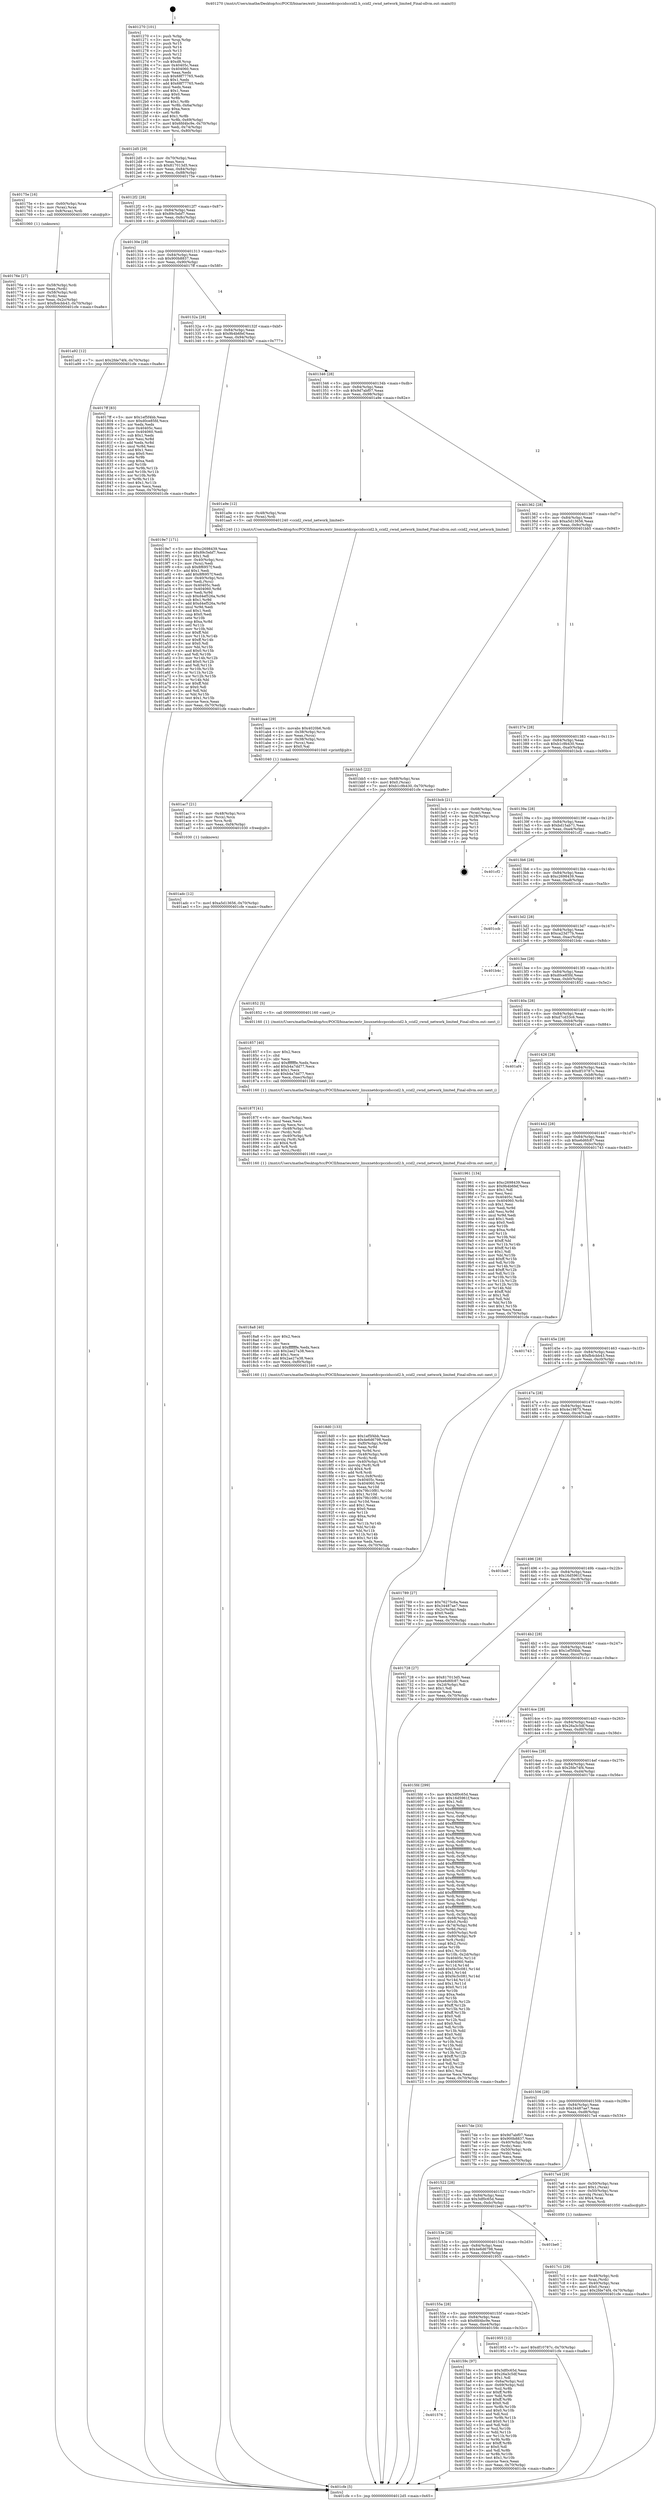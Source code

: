 digraph "0x401270" {
  label = "0x401270 (/mnt/c/Users/mathe/Desktop/tcc/POCII/binaries/extr_linuxnetdccpccidsccid2.h_ccid2_cwnd_network_limited_Final-ollvm.out::main(0))"
  labelloc = "t"
  node[shape=record]

  Entry [label="",width=0.3,height=0.3,shape=circle,fillcolor=black,style=filled]
  "0x4012d5" [label="{
     0x4012d5 [29]\l
     | [instrs]\l
     &nbsp;&nbsp;0x4012d5 \<+3\>: mov -0x70(%rbp),%eax\l
     &nbsp;&nbsp;0x4012d8 \<+2\>: mov %eax,%ecx\l
     &nbsp;&nbsp;0x4012da \<+6\>: sub $0x817013d5,%ecx\l
     &nbsp;&nbsp;0x4012e0 \<+6\>: mov %eax,-0x84(%rbp)\l
     &nbsp;&nbsp;0x4012e6 \<+6\>: mov %ecx,-0x88(%rbp)\l
     &nbsp;&nbsp;0x4012ec \<+6\>: je 000000000040175e \<main+0x4ee\>\l
  }"]
  "0x40175e" [label="{
     0x40175e [16]\l
     | [instrs]\l
     &nbsp;&nbsp;0x40175e \<+4\>: mov -0x60(%rbp),%rax\l
     &nbsp;&nbsp;0x401762 \<+3\>: mov (%rax),%rax\l
     &nbsp;&nbsp;0x401765 \<+4\>: mov 0x8(%rax),%rdi\l
     &nbsp;&nbsp;0x401769 \<+5\>: call 0000000000401060 \<atoi@plt\>\l
     | [calls]\l
     &nbsp;&nbsp;0x401060 \{1\} (unknown)\l
  }"]
  "0x4012f2" [label="{
     0x4012f2 [28]\l
     | [instrs]\l
     &nbsp;&nbsp;0x4012f2 \<+5\>: jmp 00000000004012f7 \<main+0x87\>\l
     &nbsp;&nbsp;0x4012f7 \<+6\>: mov -0x84(%rbp),%eax\l
     &nbsp;&nbsp;0x4012fd \<+5\>: sub $0x89c5ebf7,%eax\l
     &nbsp;&nbsp;0x401302 \<+6\>: mov %eax,-0x8c(%rbp)\l
     &nbsp;&nbsp;0x401308 \<+6\>: je 0000000000401a92 \<main+0x822\>\l
  }"]
  Exit [label="",width=0.3,height=0.3,shape=circle,fillcolor=black,style=filled,peripheries=2]
  "0x401a92" [label="{
     0x401a92 [12]\l
     | [instrs]\l
     &nbsp;&nbsp;0x401a92 \<+7\>: movl $0x2fde74f4,-0x70(%rbp)\l
     &nbsp;&nbsp;0x401a99 \<+5\>: jmp 0000000000401cfe \<main+0xa8e\>\l
  }"]
  "0x40130e" [label="{
     0x40130e [28]\l
     | [instrs]\l
     &nbsp;&nbsp;0x40130e \<+5\>: jmp 0000000000401313 \<main+0xa3\>\l
     &nbsp;&nbsp;0x401313 \<+6\>: mov -0x84(%rbp),%eax\l
     &nbsp;&nbsp;0x401319 \<+5\>: sub $0x900b8837,%eax\l
     &nbsp;&nbsp;0x40131e \<+6\>: mov %eax,-0x90(%rbp)\l
     &nbsp;&nbsp;0x401324 \<+6\>: je 00000000004017ff \<main+0x58f\>\l
  }"]
  "0x401adc" [label="{
     0x401adc [12]\l
     | [instrs]\l
     &nbsp;&nbsp;0x401adc \<+7\>: movl $0xa5d13656,-0x70(%rbp)\l
     &nbsp;&nbsp;0x401ae3 \<+5\>: jmp 0000000000401cfe \<main+0xa8e\>\l
  }"]
  "0x4017ff" [label="{
     0x4017ff [83]\l
     | [instrs]\l
     &nbsp;&nbsp;0x4017ff \<+5\>: mov $0x1ef5f4bb,%eax\l
     &nbsp;&nbsp;0x401804 \<+5\>: mov $0xd0ce85fd,%ecx\l
     &nbsp;&nbsp;0x401809 \<+2\>: xor %edx,%edx\l
     &nbsp;&nbsp;0x40180b \<+7\>: mov 0x40405c,%esi\l
     &nbsp;&nbsp;0x401812 \<+7\>: mov 0x404060,%edi\l
     &nbsp;&nbsp;0x401819 \<+3\>: sub $0x1,%edx\l
     &nbsp;&nbsp;0x40181c \<+3\>: mov %esi,%r8d\l
     &nbsp;&nbsp;0x40181f \<+3\>: add %edx,%r8d\l
     &nbsp;&nbsp;0x401822 \<+4\>: imul %r8d,%esi\l
     &nbsp;&nbsp;0x401826 \<+3\>: and $0x1,%esi\l
     &nbsp;&nbsp;0x401829 \<+3\>: cmp $0x0,%esi\l
     &nbsp;&nbsp;0x40182c \<+4\>: sete %r9b\l
     &nbsp;&nbsp;0x401830 \<+3\>: cmp $0xa,%edi\l
     &nbsp;&nbsp;0x401833 \<+4\>: setl %r10b\l
     &nbsp;&nbsp;0x401837 \<+3\>: mov %r9b,%r11b\l
     &nbsp;&nbsp;0x40183a \<+3\>: and %r10b,%r11b\l
     &nbsp;&nbsp;0x40183d \<+3\>: xor %r10b,%r9b\l
     &nbsp;&nbsp;0x401840 \<+3\>: or %r9b,%r11b\l
     &nbsp;&nbsp;0x401843 \<+4\>: test $0x1,%r11b\l
     &nbsp;&nbsp;0x401847 \<+3\>: cmovne %ecx,%eax\l
     &nbsp;&nbsp;0x40184a \<+3\>: mov %eax,-0x70(%rbp)\l
     &nbsp;&nbsp;0x40184d \<+5\>: jmp 0000000000401cfe \<main+0xa8e\>\l
  }"]
  "0x40132a" [label="{
     0x40132a [28]\l
     | [instrs]\l
     &nbsp;&nbsp;0x40132a \<+5\>: jmp 000000000040132f \<main+0xbf\>\l
     &nbsp;&nbsp;0x40132f \<+6\>: mov -0x84(%rbp),%eax\l
     &nbsp;&nbsp;0x401335 \<+5\>: sub $0x9b4b6fef,%eax\l
     &nbsp;&nbsp;0x40133a \<+6\>: mov %eax,-0x94(%rbp)\l
     &nbsp;&nbsp;0x401340 \<+6\>: je 00000000004019e7 \<main+0x777\>\l
  }"]
  "0x401ac7" [label="{
     0x401ac7 [21]\l
     | [instrs]\l
     &nbsp;&nbsp;0x401ac7 \<+4\>: mov -0x48(%rbp),%rcx\l
     &nbsp;&nbsp;0x401acb \<+3\>: mov (%rcx),%rcx\l
     &nbsp;&nbsp;0x401ace \<+3\>: mov %rcx,%rdi\l
     &nbsp;&nbsp;0x401ad1 \<+6\>: mov %eax,-0xf4(%rbp)\l
     &nbsp;&nbsp;0x401ad7 \<+5\>: call 0000000000401030 \<free@plt\>\l
     | [calls]\l
     &nbsp;&nbsp;0x401030 \{1\} (unknown)\l
  }"]
  "0x4019e7" [label="{
     0x4019e7 [171]\l
     | [instrs]\l
     &nbsp;&nbsp;0x4019e7 \<+5\>: mov $0xc2698439,%eax\l
     &nbsp;&nbsp;0x4019ec \<+5\>: mov $0x89c5ebf7,%ecx\l
     &nbsp;&nbsp;0x4019f1 \<+2\>: mov $0x1,%dl\l
     &nbsp;&nbsp;0x4019f3 \<+4\>: mov -0x40(%rbp),%rsi\l
     &nbsp;&nbsp;0x4019f7 \<+2\>: mov (%rsi),%edi\l
     &nbsp;&nbsp;0x4019f9 \<+6\>: sub $0x8f6957f,%edi\l
     &nbsp;&nbsp;0x4019ff \<+3\>: add $0x1,%edi\l
     &nbsp;&nbsp;0x401a02 \<+6\>: add $0x8f6957f,%edi\l
     &nbsp;&nbsp;0x401a08 \<+4\>: mov -0x40(%rbp),%rsi\l
     &nbsp;&nbsp;0x401a0c \<+2\>: mov %edi,(%rsi)\l
     &nbsp;&nbsp;0x401a0e \<+7\>: mov 0x40405c,%edi\l
     &nbsp;&nbsp;0x401a15 \<+8\>: mov 0x404060,%r8d\l
     &nbsp;&nbsp;0x401a1d \<+3\>: mov %edi,%r9d\l
     &nbsp;&nbsp;0x401a20 \<+7\>: sub $0xd4ef526a,%r9d\l
     &nbsp;&nbsp;0x401a27 \<+4\>: sub $0x1,%r9d\l
     &nbsp;&nbsp;0x401a2b \<+7\>: add $0xd4ef526a,%r9d\l
     &nbsp;&nbsp;0x401a32 \<+4\>: imul %r9d,%edi\l
     &nbsp;&nbsp;0x401a36 \<+3\>: and $0x1,%edi\l
     &nbsp;&nbsp;0x401a39 \<+3\>: cmp $0x0,%edi\l
     &nbsp;&nbsp;0x401a3c \<+4\>: sete %r10b\l
     &nbsp;&nbsp;0x401a40 \<+4\>: cmp $0xa,%r8d\l
     &nbsp;&nbsp;0x401a44 \<+4\>: setl %r11b\l
     &nbsp;&nbsp;0x401a48 \<+3\>: mov %r10b,%bl\l
     &nbsp;&nbsp;0x401a4b \<+3\>: xor $0xff,%bl\l
     &nbsp;&nbsp;0x401a4e \<+3\>: mov %r11b,%r14b\l
     &nbsp;&nbsp;0x401a51 \<+4\>: xor $0xff,%r14b\l
     &nbsp;&nbsp;0x401a55 \<+3\>: xor $0x0,%dl\l
     &nbsp;&nbsp;0x401a58 \<+3\>: mov %bl,%r15b\l
     &nbsp;&nbsp;0x401a5b \<+4\>: and $0x0,%r15b\l
     &nbsp;&nbsp;0x401a5f \<+3\>: and %dl,%r10b\l
     &nbsp;&nbsp;0x401a62 \<+3\>: mov %r14b,%r12b\l
     &nbsp;&nbsp;0x401a65 \<+4\>: and $0x0,%r12b\l
     &nbsp;&nbsp;0x401a69 \<+3\>: and %dl,%r11b\l
     &nbsp;&nbsp;0x401a6c \<+3\>: or %r10b,%r15b\l
     &nbsp;&nbsp;0x401a6f \<+3\>: or %r11b,%r12b\l
     &nbsp;&nbsp;0x401a72 \<+3\>: xor %r12b,%r15b\l
     &nbsp;&nbsp;0x401a75 \<+3\>: or %r14b,%bl\l
     &nbsp;&nbsp;0x401a78 \<+3\>: xor $0xff,%bl\l
     &nbsp;&nbsp;0x401a7b \<+3\>: or $0x0,%dl\l
     &nbsp;&nbsp;0x401a7e \<+2\>: and %dl,%bl\l
     &nbsp;&nbsp;0x401a80 \<+3\>: or %bl,%r15b\l
     &nbsp;&nbsp;0x401a83 \<+4\>: test $0x1,%r15b\l
     &nbsp;&nbsp;0x401a87 \<+3\>: cmovne %ecx,%eax\l
     &nbsp;&nbsp;0x401a8a \<+3\>: mov %eax,-0x70(%rbp)\l
     &nbsp;&nbsp;0x401a8d \<+5\>: jmp 0000000000401cfe \<main+0xa8e\>\l
  }"]
  "0x401346" [label="{
     0x401346 [28]\l
     | [instrs]\l
     &nbsp;&nbsp;0x401346 \<+5\>: jmp 000000000040134b \<main+0xdb\>\l
     &nbsp;&nbsp;0x40134b \<+6\>: mov -0x84(%rbp),%eax\l
     &nbsp;&nbsp;0x401351 \<+5\>: sub $0x9d7abf07,%eax\l
     &nbsp;&nbsp;0x401356 \<+6\>: mov %eax,-0x98(%rbp)\l
     &nbsp;&nbsp;0x40135c \<+6\>: je 0000000000401a9e \<main+0x82e\>\l
  }"]
  "0x401aaa" [label="{
     0x401aaa [29]\l
     | [instrs]\l
     &nbsp;&nbsp;0x401aaa \<+10\>: movabs $0x4020b6,%rdi\l
     &nbsp;&nbsp;0x401ab4 \<+4\>: mov -0x38(%rbp),%rcx\l
     &nbsp;&nbsp;0x401ab8 \<+2\>: mov %eax,(%rcx)\l
     &nbsp;&nbsp;0x401aba \<+4\>: mov -0x38(%rbp),%rcx\l
     &nbsp;&nbsp;0x401abe \<+2\>: mov (%rcx),%esi\l
     &nbsp;&nbsp;0x401ac0 \<+2\>: mov $0x0,%al\l
     &nbsp;&nbsp;0x401ac2 \<+5\>: call 0000000000401040 \<printf@plt\>\l
     | [calls]\l
     &nbsp;&nbsp;0x401040 \{1\} (unknown)\l
  }"]
  "0x401a9e" [label="{
     0x401a9e [12]\l
     | [instrs]\l
     &nbsp;&nbsp;0x401a9e \<+4\>: mov -0x48(%rbp),%rax\l
     &nbsp;&nbsp;0x401aa2 \<+3\>: mov (%rax),%rdi\l
     &nbsp;&nbsp;0x401aa5 \<+5\>: call 0000000000401240 \<ccid2_cwnd_network_limited\>\l
     | [calls]\l
     &nbsp;&nbsp;0x401240 \{1\} (/mnt/c/Users/mathe/Desktop/tcc/POCII/binaries/extr_linuxnetdccpccidsccid2.h_ccid2_cwnd_network_limited_Final-ollvm.out::ccid2_cwnd_network_limited)\l
  }"]
  "0x401362" [label="{
     0x401362 [28]\l
     | [instrs]\l
     &nbsp;&nbsp;0x401362 \<+5\>: jmp 0000000000401367 \<main+0xf7\>\l
     &nbsp;&nbsp;0x401367 \<+6\>: mov -0x84(%rbp),%eax\l
     &nbsp;&nbsp;0x40136d \<+5\>: sub $0xa5d13656,%eax\l
     &nbsp;&nbsp;0x401372 \<+6\>: mov %eax,-0x9c(%rbp)\l
     &nbsp;&nbsp;0x401378 \<+6\>: je 0000000000401bb5 \<main+0x945\>\l
  }"]
  "0x4018d0" [label="{
     0x4018d0 [133]\l
     | [instrs]\l
     &nbsp;&nbsp;0x4018d0 \<+5\>: mov $0x1ef5f4bb,%ecx\l
     &nbsp;&nbsp;0x4018d5 \<+5\>: mov $0x4e6d6798,%edx\l
     &nbsp;&nbsp;0x4018da \<+7\>: mov -0xf0(%rbp),%r9d\l
     &nbsp;&nbsp;0x4018e1 \<+4\>: imul %eax,%r9d\l
     &nbsp;&nbsp;0x4018e5 \<+3\>: movslq %r9d,%rsi\l
     &nbsp;&nbsp;0x4018e8 \<+4\>: mov -0x48(%rbp),%rdi\l
     &nbsp;&nbsp;0x4018ec \<+3\>: mov (%rdi),%rdi\l
     &nbsp;&nbsp;0x4018ef \<+4\>: mov -0x40(%rbp),%r8\l
     &nbsp;&nbsp;0x4018f3 \<+3\>: movslq (%r8),%r8\l
     &nbsp;&nbsp;0x4018f6 \<+4\>: shl $0x4,%r8\l
     &nbsp;&nbsp;0x4018fa \<+3\>: add %r8,%rdi\l
     &nbsp;&nbsp;0x4018fd \<+4\>: mov %rsi,0x8(%rdi)\l
     &nbsp;&nbsp;0x401901 \<+7\>: mov 0x40405c,%eax\l
     &nbsp;&nbsp;0x401908 \<+8\>: mov 0x404060,%r9d\l
     &nbsp;&nbsp;0x401910 \<+3\>: mov %eax,%r10d\l
     &nbsp;&nbsp;0x401913 \<+7\>: sub $0x79b10f81,%r10d\l
     &nbsp;&nbsp;0x40191a \<+4\>: sub $0x1,%r10d\l
     &nbsp;&nbsp;0x40191e \<+7\>: add $0x79b10f81,%r10d\l
     &nbsp;&nbsp;0x401925 \<+4\>: imul %r10d,%eax\l
     &nbsp;&nbsp;0x401929 \<+3\>: and $0x1,%eax\l
     &nbsp;&nbsp;0x40192c \<+3\>: cmp $0x0,%eax\l
     &nbsp;&nbsp;0x40192f \<+4\>: sete %r11b\l
     &nbsp;&nbsp;0x401933 \<+4\>: cmp $0xa,%r9d\l
     &nbsp;&nbsp;0x401937 \<+3\>: setl %bl\l
     &nbsp;&nbsp;0x40193a \<+3\>: mov %r11b,%r14b\l
     &nbsp;&nbsp;0x40193d \<+3\>: and %bl,%r14b\l
     &nbsp;&nbsp;0x401940 \<+3\>: xor %bl,%r11b\l
     &nbsp;&nbsp;0x401943 \<+3\>: or %r11b,%r14b\l
     &nbsp;&nbsp;0x401946 \<+4\>: test $0x1,%r14b\l
     &nbsp;&nbsp;0x40194a \<+3\>: cmovne %edx,%ecx\l
     &nbsp;&nbsp;0x40194d \<+3\>: mov %ecx,-0x70(%rbp)\l
     &nbsp;&nbsp;0x401950 \<+5\>: jmp 0000000000401cfe \<main+0xa8e\>\l
  }"]
  "0x401bb5" [label="{
     0x401bb5 [22]\l
     | [instrs]\l
     &nbsp;&nbsp;0x401bb5 \<+4\>: mov -0x68(%rbp),%rax\l
     &nbsp;&nbsp;0x401bb9 \<+6\>: movl $0x0,(%rax)\l
     &nbsp;&nbsp;0x401bbf \<+7\>: movl $0xb1c9b430,-0x70(%rbp)\l
     &nbsp;&nbsp;0x401bc6 \<+5\>: jmp 0000000000401cfe \<main+0xa8e\>\l
  }"]
  "0x40137e" [label="{
     0x40137e [28]\l
     | [instrs]\l
     &nbsp;&nbsp;0x40137e \<+5\>: jmp 0000000000401383 \<main+0x113\>\l
     &nbsp;&nbsp;0x401383 \<+6\>: mov -0x84(%rbp),%eax\l
     &nbsp;&nbsp;0x401389 \<+5\>: sub $0xb1c9b430,%eax\l
     &nbsp;&nbsp;0x40138e \<+6\>: mov %eax,-0xa0(%rbp)\l
     &nbsp;&nbsp;0x401394 \<+6\>: je 0000000000401bcb \<main+0x95b\>\l
  }"]
  "0x4018a8" [label="{
     0x4018a8 [40]\l
     | [instrs]\l
     &nbsp;&nbsp;0x4018a8 \<+5\>: mov $0x2,%ecx\l
     &nbsp;&nbsp;0x4018ad \<+1\>: cltd\l
     &nbsp;&nbsp;0x4018ae \<+2\>: idiv %ecx\l
     &nbsp;&nbsp;0x4018b0 \<+6\>: imul $0xfffffffe,%edx,%ecx\l
     &nbsp;&nbsp;0x4018b6 \<+6\>: sub $0x2ae27a38,%ecx\l
     &nbsp;&nbsp;0x4018bc \<+3\>: add $0x1,%ecx\l
     &nbsp;&nbsp;0x4018bf \<+6\>: add $0x2ae27a38,%ecx\l
     &nbsp;&nbsp;0x4018c5 \<+6\>: mov %ecx,-0xf0(%rbp)\l
     &nbsp;&nbsp;0x4018cb \<+5\>: call 0000000000401160 \<next_i\>\l
     | [calls]\l
     &nbsp;&nbsp;0x401160 \{1\} (/mnt/c/Users/mathe/Desktop/tcc/POCII/binaries/extr_linuxnetdccpccidsccid2.h_ccid2_cwnd_network_limited_Final-ollvm.out::next_i)\l
  }"]
  "0x401bcb" [label="{
     0x401bcb [21]\l
     | [instrs]\l
     &nbsp;&nbsp;0x401bcb \<+4\>: mov -0x68(%rbp),%rax\l
     &nbsp;&nbsp;0x401bcf \<+2\>: mov (%rax),%eax\l
     &nbsp;&nbsp;0x401bd1 \<+4\>: lea -0x28(%rbp),%rsp\l
     &nbsp;&nbsp;0x401bd5 \<+1\>: pop %rbx\l
     &nbsp;&nbsp;0x401bd6 \<+2\>: pop %r12\l
     &nbsp;&nbsp;0x401bd8 \<+2\>: pop %r13\l
     &nbsp;&nbsp;0x401bda \<+2\>: pop %r14\l
     &nbsp;&nbsp;0x401bdc \<+2\>: pop %r15\l
     &nbsp;&nbsp;0x401bde \<+1\>: pop %rbp\l
     &nbsp;&nbsp;0x401bdf \<+1\>: ret\l
  }"]
  "0x40139a" [label="{
     0x40139a [28]\l
     | [instrs]\l
     &nbsp;&nbsp;0x40139a \<+5\>: jmp 000000000040139f \<main+0x12f\>\l
     &nbsp;&nbsp;0x40139f \<+6\>: mov -0x84(%rbp),%eax\l
     &nbsp;&nbsp;0x4013a5 \<+5\>: sub $0xbd15ab71,%eax\l
     &nbsp;&nbsp;0x4013aa \<+6\>: mov %eax,-0xa4(%rbp)\l
     &nbsp;&nbsp;0x4013b0 \<+6\>: je 0000000000401cf2 \<main+0xa82\>\l
  }"]
  "0x40187f" [label="{
     0x40187f [41]\l
     | [instrs]\l
     &nbsp;&nbsp;0x40187f \<+6\>: mov -0xec(%rbp),%ecx\l
     &nbsp;&nbsp;0x401885 \<+3\>: imul %eax,%ecx\l
     &nbsp;&nbsp;0x401888 \<+3\>: movslq %ecx,%rsi\l
     &nbsp;&nbsp;0x40188b \<+4\>: mov -0x48(%rbp),%rdi\l
     &nbsp;&nbsp;0x40188f \<+3\>: mov (%rdi),%rdi\l
     &nbsp;&nbsp;0x401892 \<+4\>: mov -0x40(%rbp),%r8\l
     &nbsp;&nbsp;0x401896 \<+3\>: movslq (%r8),%r8\l
     &nbsp;&nbsp;0x401899 \<+4\>: shl $0x4,%r8\l
     &nbsp;&nbsp;0x40189d \<+3\>: add %r8,%rdi\l
     &nbsp;&nbsp;0x4018a0 \<+3\>: mov %rsi,(%rdi)\l
     &nbsp;&nbsp;0x4018a3 \<+5\>: call 0000000000401160 \<next_i\>\l
     | [calls]\l
     &nbsp;&nbsp;0x401160 \{1\} (/mnt/c/Users/mathe/Desktop/tcc/POCII/binaries/extr_linuxnetdccpccidsccid2.h_ccid2_cwnd_network_limited_Final-ollvm.out::next_i)\l
  }"]
  "0x401cf2" [label="{
     0x401cf2\l
  }", style=dashed]
  "0x4013b6" [label="{
     0x4013b6 [28]\l
     | [instrs]\l
     &nbsp;&nbsp;0x4013b6 \<+5\>: jmp 00000000004013bb \<main+0x14b\>\l
     &nbsp;&nbsp;0x4013bb \<+6\>: mov -0x84(%rbp),%eax\l
     &nbsp;&nbsp;0x4013c1 \<+5\>: sub $0xc2698439,%eax\l
     &nbsp;&nbsp;0x4013c6 \<+6\>: mov %eax,-0xa8(%rbp)\l
     &nbsp;&nbsp;0x4013cc \<+6\>: je 0000000000401ccb \<main+0xa5b\>\l
  }"]
  "0x401857" [label="{
     0x401857 [40]\l
     | [instrs]\l
     &nbsp;&nbsp;0x401857 \<+5\>: mov $0x2,%ecx\l
     &nbsp;&nbsp;0x40185c \<+1\>: cltd\l
     &nbsp;&nbsp;0x40185d \<+2\>: idiv %ecx\l
     &nbsp;&nbsp;0x40185f \<+6\>: imul $0xfffffffe,%edx,%ecx\l
     &nbsp;&nbsp;0x401865 \<+6\>: add $0xb4a7dd77,%ecx\l
     &nbsp;&nbsp;0x40186b \<+3\>: add $0x1,%ecx\l
     &nbsp;&nbsp;0x40186e \<+6\>: sub $0xb4a7dd77,%ecx\l
     &nbsp;&nbsp;0x401874 \<+6\>: mov %ecx,-0xec(%rbp)\l
     &nbsp;&nbsp;0x40187a \<+5\>: call 0000000000401160 \<next_i\>\l
     | [calls]\l
     &nbsp;&nbsp;0x401160 \{1\} (/mnt/c/Users/mathe/Desktop/tcc/POCII/binaries/extr_linuxnetdccpccidsccid2.h_ccid2_cwnd_network_limited_Final-ollvm.out::next_i)\l
  }"]
  "0x401ccb" [label="{
     0x401ccb\l
  }", style=dashed]
  "0x4013d2" [label="{
     0x4013d2 [28]\l
     | [instrs]\l
     &nbsp;&nbsp;0x4013d2 \<+5\>: jmp 00000000004013d7 \<main+0x167\>\l
     &nbsp;&nbsp;0x4013d7 \<+6\>: mov -0x84(%rbp),%eax\l
     &nbsp;&nbsp;0x4013dd \<+5\>: sub $0xca23d77b,%eax\l
     &nbsp;&nbsp;0x4013e2 \<+6\>: mov %eax,-0xac(%rbp)\l
     &nbsp;&nbsp;0x4013e8 \<+6\>: je 0000000000401b4c \<main+0x8dc\>\l
  }"]
  "0x4017c1" [label="{
     0x4017c1 [29]\l
     | [instrs]\l
     &nbsp;&nbsp;0x4017c1 \<+4\>: mov -0x48(%rbp),%rdi\l
     &nbsp;&nbsp;0x4017c5 \<+3\>: mov %rax,(%rdi)\l
     &nbsp;&nbsp;0x4017c8 \<+4\>: mov -0x40(%rbp),%rax\l
     &nbsp;&nbsp;0x4017cc \<+6\>: movl $0x0,(%rax)\l
     &nbsp;&nbsp;0x4017d2 \<+7\>: movl $0x2fde74f4,-0x70(%rbp)\l
     &nbsp;&nbsp;0x4017d9 \<+5\>: jmp 0000000000401cfe \<main+0xa8e\>\l
  }"]
  "0x401b4c" [label="{
     0x401b4c\l
  }", style=dashed]
  "0x4013ee" [label="{
     0x4013ee [28]\l
     | [instrs]\l
     &nbsp;&nbsp;0x4013ee \<+5\>: jmp 00000000004013f3 \<main+0x183\>\l
     &nbsp;&nbsp;0x4013f3 \<+6\>: mov -0x84(%rbp),%eax\l
     &nbsp;&nbsp;0x4013f9 \<+5\>: sub $0xd0ce85fd,%eax\l
     &nbsp;&nbsp;0x4013fe \<+6\>: mov %eax,-0xb0(%rbp)\l
     &nbsp;&nbsp;0x401404 \<+6\>: je 0000000000401852 \<main+0x5e2\>\l
  }"]
  "0x40176e" [label="{
     0x40176e [27]\l
     | [instrs]\l
     &nbsp;&nbsp;0x40176e \<+4\>: mov -0x58(%rbp),%rdi\l
     &nbsp;&nbsp;0x401772 \<+2\>: mov %eax,(%rdi)\l
     &nbsp;&nbsp;0x401774 \<+4\>: mov -0x58(%rbp),%rdi\l
     &nbsp;&nbsp;0x401778 \<+2\>: mov (%rdi),%eax\l
     &nbsp;&nbsp;0x40177a \<+3\>: mov %eax,-0x2c(%rbp)\l
     &nbsp;&nbsp;0x40177d \<+7\>: movl $0xfb4cbb43,-0x70(%rbp)\l
     &nbsp;&nbsp;0x401784 \<+5\>: jmp 0000000000401cfe \<main+0xa8e\>\l
  }"]
  "0x401852" [label="{
     0x401852 [5]\l
     | [instrs]\l
     &nbsp;&nbsp;0x401852 \<+5\>: call 0000000000401160 \<next_i\>\l
     | [calls]\l
     &nbsp;&nbsp;0x401160 \{1\} (/mnt/c/Users/mathe/Desktop/tcc/POCII/binaries/extr_linuxnetdccpccidsccid2.h_ccid2_cwnd_network_limited_Final-ollvm.out::next_i)\l
  }"]
  "0x40140a" [label="{
     0x40140a [28]\l
     | [instrs]\l
     &nbsp;&nbsp;0x40140a \<+5\>: jmp 000000000040140f \<main+0x19f\>\l
     &nbsp;&nbsp;0x40140f \<+6\>: mov -0x84(%rbp),%eax\l
     &nbsp;&nbsp;0x401415 \<+5\>: sub $0xd7cd33c6,%eax\l
     &nbsp;&nbsp;0x40141a \<+6\>: mov %eax,-0xb4(%rbp)\l
     &nbsp;&nbsp;0x401420 \<+6\>: je 0000000000401af4 \<main+0x884\>\l
  }"]
  "0x401270" [label="{
     0x401270 [101]\l
     | [instrs]\l
     &nbsp;&nbsp;0x401270 \<+1\>: push %rbp\l
     &nbsp;&nbsp;0x401271 \<+3\>: mov %rsp,%rbp\l
     &nbsp;&nbsp;0x401274 \<+2\>: push %r15\l
     &nbsp;&nbsp;0x401276 \<+2\>: push %r14\l
     &nbsp;&nbsp;0x401278 \<+2\>: push %r13\l
     &nbsp;&nbsp;0x40127a \<+2\>: push %r12\l
     &nbsp;&nbsp;0x40127c \<+1\>: push %rbx\l
     &nbsp;&nbsp;0x40127d \<+7\>: sub $0xd8,%rsp\l
     &nbsp;&nbsp;0x401284 \<+7\>: mov 0x40405c,%eax\l
     &nbsp;&nbsp;0x40128b \<+7\>: mov 0x404060,%ecx\l
     &nbsp;&nbsp;0x401292 \<+2\>: mov %eax,%edx\l
     &nbsp;&nbsp;0x401294 \<+6\>: sub $0x68f77765,%edx\l
     &nbsp;&nbsp;0x40129a \<+3\>: sub $0x1,%edx\l
     &nbsp;&nbsp;0x40129d \<+6\>: add $0x68f77765,%edx\l
     &nbsp;&nbsp;0x4012a3 \<+3\>: imul %edx,%eax\l
     &nbsp;&nbsp;0x4012a6 \<+3\>: and $0x1,%eax\l
     &nbsp;&nbsp;0x4012a9 \<+3\>: cmp $0x0,%eax\l
     &nbsp;&nbsp;0x4012ac \<+4\>: sete %r8b\l
     &nbsp;&nbsp;0x4012b0 \<+4\>: and $0x1,%r8b\l
     &nbsp;&nbsp;0x4012b4 \<+4\>: mov %r8b,-0x6a(%rbp)\l
     &nbsp;&nbsp;0x4012b8 \<+3\>: cmp $0xa,%ecx\l
     &nbsp;&nbsp;0x4012bb \<+4\>: setl %r8b\l
     &nbsp;&nbsp;0x4012bf \<+4\>: and $0x1,%r8b\l
     &nbsp;&nbsp;0x4012c3 \<+4\>: mov %r8b,-0x69(%rbp)\l
     &nbsp;&nbsp;0x4012c7 \<+7\>: movl $0x6fd4bc9e,-0x70(%rbp)\l
     &nbsp;&nbsp;0x4012ce \<+3\>: mov %edi,-0x74(%rbp)\l
     &nbsp;&nbsp;0x4012d1 \<+4\>: mov %rsi,-0x80(%rbp)\l
  }"]
  "0x401af4" [label="{
     0x401af4\l
  }", style=dashed]
  "0x401426" [label="{
     0x401426 [28]\l
     | [instrs]\l
     &nbsp;&nbsp;0x401426 \<+5\>: jmp 000000000040142b \<main+0x1bb\>\l
     &nbsp;&nbsp;0x40142b \<+6\>: mov -0x84(%rbp),%eax\l
     &nbsp;&nbsp;0x401431 \<+5\>: sub $0xdf10787c,%eax\l
     &nbsp;&nbsp;0x401436 \<+6\>: mov %eax,-0xb8(%rbp)\l
     &nbsp;&nbsp;0x40143c \<+6\>: je 0000000000401961 \<main+0x6f1\>\l
  }"]
  "0x401cfe" [label="{
     0x401cfe [5]\l
     | [instrs]\l
     &nbsp;&nbsp;0x401cfe \<+5\>: jmp 00000000004012d5 \<main+0x65\>\l
  }"]
  "0x401961" [label="{
     0x401961 [134]\l
     | [instrs]\l
     &nbsp;&nbsp;0x401961 \<+5\>: mov $0xc2698439,%eax\l
     &nbsp;&nbsp;0x401966 \<+5\>: mov $0x9b4b6fef,%ecx\l
     &nbsp;&nbsp;0x40196b \<+2\>: mov $0x1,%dl\l
     &nbsp;&nbsp;0x40196d \<+2\>: xor %esi,%esi\l
     &nbsp;&nbsp;0x40196f \<+7\>: mov 0x40405c,%edi\l
     &nbsp;&nbsp;0x401976 \<+8\>: mov 0x404060,%r8d\l
     &nbsp;&nbsp;0x40197e \<+3\>: sub $0x1,%esi\l
     &nbsp;&nbsp;0x401981 \<+3\>: mov %edi,%r9d\l
     &nbsp;&nbsp;0x401984 \<+3\>: add %esi,%r9d\l
     &nbsp;&nbsp;0x401987 \<+4\>: imul %r9d,%edi\l
     &nbsp;&nbsp;0x40198b \<+3\>: and $0x1,%edi\l
     &nbsp;&nbsp;0x40198e \<+3\>: cmp $0x0,%edi\l
     &nbsp;&nbsp;0x401991 \<+4\>: sete %r10b\l
     &nbsp;&nbsp;0x401995 \<+4\>: cmp $0xa,%r8d\l
     &nbsp;&nbsp;0x401999 \<+4\>: setl %r11b\l
     &nbsp;&nbsp;0x40199d \<+3\>: mov %r10b,%bl\l
     &nbsp;&nbsp;0x4019a0 \<+3\>: xor $0xff,%bl\l
     &nbsp;&nbsp;0x4019a3 \<+3\>: mov %r11b,%r14b\l
     &nbsp;&nbsp;0x4019a6 \<+4\>: xor $0xff,%r14b\l
     &nbsp;&nbsp;0x4019aa \<+3\>: xor $0x1,%dl\l
     &nbsp;&nbsp;0x4019ad \<+3\>: mov %bl,%r15b\l
     &nbsp;&nbsp;0x4019b0 \<+4\>: and $0xff,%r15b\l
     &nbsp;&nbsp;0x4019b4 \<+3\>: and %dl,%r10b\l
     &nbsp;&nbsp;0x4019b7 \<+3\>: mov %r14b,%r12b\l
     &nbsp;&nbsp;0x4019ba \<+4\>: and $0xff,%r12b\l
     &nbsp;&nbsp;0x4019be \<+3\>: and %dl,%r11b\l
     &nbsp;&nbsp;0x4019c1 \<+3\>: or %r10b,%r15b\l
     &nbsp;&nbsp;0x4019c4 \<+3\>: or %r11b,%r12b\l
     &nbsp;&nbsp;0x4019c7 \<+3\>: xor %r12b,%r15b\l
     &nbsp;&nbsp;0x4019ca \<+3\>: or %r14b,%bl\l
     &nbsp;&nbsp;0x4019cd \<+3\>: xor $0xff,%bl\l
     &nbsp;&nbsp;0x4019d0 \<+3\>: or $0x1,%dl\l
     &nbsp;&nbsp;0x4019d3 \<+2\>: and %dl,%bl\l
     &nbsp;&nbsp;0x4019d5 \<+3\>: or %bl,%r15b\l
     &nbsp;&nbsp;0x4019d8 \<+4\>: test $0x1,%r15b\l
     &nbsp;&nbsp;0x4019dc \<+3\>: cmovne %ecx,%eax\l
     &nbsp;&nbsp;0x4019df \<+3\>: mov %eax,-0x70(%rbp)\l
     &nbsp;&nbsp;0x4019e2 \<+5\>: jmp 0000000000401cfe \<main+0xa8e\>\l
  }"]
  "0x401442" [label="{
     0x401442 [28]\l
     | [instrs]\l
     &nbsp;&nbsp;0x401442 \<+5\>: jmp 0000000000401447 \<main+0x1d7\>\l
     &nbsp;&nbsp;0x401447 \<+6\>: mov -0x84(%rbp),%eax\l
     &nbsp;&nbsp;0x40144d \<+5\>: sub $0xe6d6fc87,%eax\l
     &nbsp;&nbsp;0x401452 \<+6\>: mov %eax,-0xbc(%rbp)\l
     &nbsp;&nbsp;0x401458 \<+6\>: je 0000000000401743 \<main+0x4d3\>\l
  }"]
  "0x401576" [label="{
     0x401576\l
  }", style=dashed]
  "0x401743" [label="{
     0x401743\l
  }", style=dashed]
  "0x40145e" [label="{
     0x40145e [28]\l
     | [instrs]\l
     &nbsp;&nbsp;0x40145e \<+5\>: jmp 0000000000401463 \<main+0x1f3\>\l
     &nbsp;&nbsp;0x401463 \<+6\>: mov -0x84(%rbp),%eax\l
     &nbsp;&nbsp;0x401469 \<+5\>: sub $0xfb4cbb43,%eax\l
     &nbsp;&nbsp;0x40146e \<+6\>: mov %eax,-0xc0(%rbp)\l
     &nbsp;&nbsp;0x401474 \<+6\>: je 0000000000401789 \<main+0x519\>\l
  }"]
  "0x40159c" [label="{
     0x40159c [97]\l
     | [instrs]\l
     &nbsp;&nbsp;0x40159c \<+5\>: mov $0x3df0c65d,%eax\l
     &nbsp;&nbsp;0x4015a1 \<+5\>: mov $0x26a3c5df,%ecx\l
     &nbsp;&nbsp;0x4015a6 \<+2\>: mov $0x1,%dl\l
     &nbsp;&nbsp;0x4015a8 \<+4\>: mov -0x6a(%rbp),%sil\l
     &nbsp;&nbsp;0x4015ac \<+4\>: mov -0x69(%rbp),%dil\l
     &nbsp;&nbsp;0x4015b0 \<+3\>: mov %sil,%r8b\l
     &nbsp;&nbsp;0x4015b3 \<+4\>: xor $0xff,%r8b\l
     &nbsp;&nbsp;0x4015b7 \<+3\>: mov %dil,%r9b\l
     &nbsp;&nbsp;0x4015ba \<+4\>: xor $0xff,%r9b\l
     &nbsp;&nbsp;0x4015be \<+3\>: xor $0x0,%dl\l
     &nbsp;&nbsp;0x4015c1 \<+3\>: mov %r8b,%r10b\l
     &nbsp;&nbsp;0x4015c4 \<+4\>: and $0x0,%r10b\l
     &nbsp;&nbsp;0x4015c8 \<+3\>: and %dl,%sil\l
     &nbsp;&nbsp;0x4015cb \<+3\>: mov %r9b,%r11b\l
     &nbsp;&nbsp;0x4015ce \<+4\>: and $0x0,%r11b\l
     &nbsp;&nbsp;0x4015d2 \<+3\>: and %dl,%dil\l
     &nbsp;&nbsp;0x4015d5 \<+3\>: or %sil,%r10b\l
     &nbsp;&nbsp;0x4015d8 \<+3\>: or %dil,%r11b\l
     &nbsp;&nbsp;0x4015db \<+3\>: xor %r11b,%r10b\l
     &nbsp;&nbsp;0x4015de \<+3\>: or %r9b,%r8b\l
     &nbsp;&nbsp;0x4015e1 \<+4\>: xor $0xff,%r8b\l
     &nbsp;&nbsp;0x4015e5 \<+3\>: or $0x0,%dl\l
     &nbsp;&nbsp;0x4015e8 \<+3\>: and %dl,%r8b\l
     &nbsp;&nbsp;0x4015eb \<+3\>: or %r8b,%r10b\l
     &nbsp;&nbsp;0x4015ee \<+4\>: test $0x1,%r10b\l
     &nbsp;&nbsp;0x4015f2 \<+3\>: cmovne %ecx,%eax\l
     &nbsp;&nbsp;0x4015f5 \<+3\>: mov %eax,-0x70(%rbp)\l
     &nbsp;&nbsp;0x4015f8 \<+5\>: jmp 0000000000401cfe \<main+0xa8e\>\l
  }"]
  "0x401789" [label="{
     0x401789 [27]\l
     | [instrs]\l
     &nbsp;&nbsp;0x401789 \<+5\>: mov $0x76275c6a,%eax\l
     &nbsp;&nbsp;0x40178e \<+5\>: mov $0x34487ae7,%ecx\l
     &nbsp;&nbsp;0x401793 \<+3\>: mov -0x2c(%rbp),%edx\l
     &nbsp;&nbsp;0x401796 \<+3\>: cmp $0x0,%edx\l
     &nbsp;&nbsp;0x401799 \<+3\>: cmove %ecx,%eax\l
     &nbsp;&nbsp;0x40179c \<+3\>: mov %eax,-0x70(%rbp)\l
     &nbsp;&nbsp;0x40179f \<+5\>: jmp 0000000000401cfe \<main+0xa8e\>\l
  }"]
  "0x40147a" [label="{
     0x40147a [28]\l
     | [instrs]\l
     &nbsp;&nbsp;0x40147a \<+5\>: jmp 000000000040147f \<main+0x20f\>\l
     &nbsp;&nbsp;0x40147f \<+6\>: mov -0x84(%rbp),%eax\l
     &nbsp;&nbsp;0x401485 \<+5\>: sub $0x4e19875,%eax\l
     &nbsp;&nbsp;0x40148a \<+6\>: mov %eax,-0xc4(%rbp)\l
     &nbsp;&nbsp;0x401490 \<+6\>: je 0000000000401ba9 \<main+0x939\>\l
  }"]
  "0x40155a" [label="{
     0x40155a [28]\l
     | [instrs]\l
     &nbsp;&nbsp;0x40155a \<+5\>: jmp 000000000040155f \<main+0x2ef\>\l
     &nbsp;&nbsp;0x40155f \<+6\>: mov -0x84(%rbp),%eax\l
     &nbsp;&nbsp;0x401565 \<+5\>: sub $0x6fd4bc9e,%eax\l
     &nbsp;&nbsp;0x40156a \<+6\>: mov %eax,-0xe4(%rbp)\l
     &nbsp;&nbsp;0x401570 \<+6\>: je 000000000040159c \<main+0x32c\>\l
  }"]
  "0x401ba9" [label="{
     0x401ba9\l
  }", style=dashed]
  "0x401496" [label="{
     0x401496 [28]\l
     | [instrs]\l
     &nbsp;&nbsp;0x401496 \<+5\>: jmp 000000000040149b \<main+0x22b\>\l
     &nbsp;&nbsp;0x40149b \<+6\>: mov -0x84(%rbp),%eax\l
     &nbsp;&nbsp;0x4014a1 \<+5\>: sub $0x16d5961f,%eax\l
     &nbsp;&nbsp;0x4014a6 \<+6\>: mov %eax,-0xc8(%rbp)\l
     &nbsp;&nbsp;0x4014ac \<+6\>: je 0000000000401728 \<main+0x4b8\>\l
  }"]
  "0x401955" [label="{
     0x401955 [12]\l
     | [instrs]\l
     &nbsp;&nbsp;0x401955 \<+7\>: movl $0xdf10787c,-0x70(%rbp)\l
     &nbsp;&nbsp;0x40195c \<+5\>: jmp 0000000000401cfe \<main+0xa8e\>\l
  }"]
  "0x401728" [label="{
     0x401728 [27]\l
     | [instrs]\l
     &nbsp;&nbsp;0x401728 \<+5\>: mov $0x817013d5,%eax\l
     &nbsp;&nbsp;0x40172d \<+5\>: mov $0xe6d6fc87,%ecx\l
     &nbsp;&nbsp;0x401732 \<+3\>: mov -0x2d(%rbp),%dl\l
     &nbsp;&nbsp;0x401735 \<+3\>: test $0x1,%dl\l
     &nbsp;&nbsp;0x401738 \<+3\>: cmovne %ecx,%eax\l
     &nbsp;&nbsp;0x40173b \<+3\>: mov %eax,-0x70(%rbp)\l
     &nbsp;&nbsp;0x40173e \<+5\>: jmp 0000000000401cfe \<main+0xa8e\>\l
  }"]
  "0x4014b2" [label="{
     0x4014b2 [28]\l
     | [instrs]\l
     &nbsp;&nbsp;0x4014b2 \<+5\>: jmp 00000000004014b7 \<main+0x247\>\l
     &nbsp;&nbsp;0x4014b7 \<+6\>: mov -0x84(%rbp),%eax\l
     &nbsp;&nbsp;0x4014bd \<+5\>: sub $0x1ef5f4bb,%eax\l
     &nbsp;&nbsp;0x4014c2 \<+6\>: mov %eax,-0xcc(%rbp)\l
     &nbsp;&nbsp;0x4014c8 \<+6\>: je 0000000000401c1c \<main+0x9ac\>\l
  }"]
  "0x40153e" [label="{
     0x40153e [28]\l
     | [instrs]\l
     &nbsp;&nbsp;0x40153e \<+5\>: jmp 0000000000401543 \<main+0x2d3\>\l
     &nbsp;&nbsp;0x401543 \<+6\>: mov -0x84(%rbp),%eax\l
     &nbsp;&nbsp;0x401549 \<+5\>: sub $0x4e6d6798,%eax\l
     &nbsp;&nbsp;0x40154e \<+6\>: mov %eax,-0xe0(%rbp)\l
     &nbsp;&nbsp;0x401554 \<+6\>: je 0000000000401955 \<main+0x6e5\>\l
  }"]
  "0x401c1c" [label="{
     0x401c1c\l
  }", style=dashed]
  "0x4014ce" [label="{
     0x4014ce [28]\l
     | [instrs]\l
     &nbsp;&nbsp;0x4014ce \<+5\>: jmp 00000000004014d3 \<main+0x263\>\l
     &nbsp;&nbsp;0x4014d3 \<+6\>: mov -0x84(%rbp),%eax\l
     &nbsp;&nbsp;0x4014d9 \<+5\>: sub $0x26a3c5df,%eax\l
     &nbsp;&nbsp;0x4014de \<+6\>: mov %eax,-0xd0(%rbp)\l
     &nbsp;&nbsp;0x4014e4 \<+6\>: je 00000000004015fd \<main+0x38d\>\l
  }"]
  "0x401be0" [label="{
     0x401be0\l
  }", style=dashed]
  "0x4015fd" [label="{
     0x4015fd [299]\l
     | [instrs]\l
     &nbsp;&nbsp;0x4015fd \<+5\>: mov $0x3df0c65d,%eax\l
     &nbsp;&nbsp;0x401602 \<+5\>: mov $0x16d5961f,%ecx\l
     &nbsp;&nbsp;0x401607 \<+2\>: mov $0x1,%dl\l
     &nbsp;&nbsp;0x401609 \<+3\>: mov %rsp,%rsi\l
     &nbsp;&nbsp;0x40160c \<+4\>: add $0xfffffffffffffff0,%rsi\l
     &nbsp;&nbsp;0x401610 \<+3\>: mov %rsi,%rsp\l
     &nbsp;&nbsp;0x401613 \<+4\>: mov %rsi,-0x68(%rbp)\l
     &nbsp;&nbsp;0x401617 \<+3\>: mov %rsp,%rsi\l
     &nbsp;&nbsp;0x40161a \<+4\>: add $0xfffffffffffffff0,%rsi\l
     &nbsp;&nbsp;0x40161e \<+3\>: mov %rsi,%rsp\l
     &nbsp;&nbsp;0x401621 \<+3\>: mov %rsp,%rdi\l
     &nbsp;&nbsp;0x401624 \<+4\>: add $0xfffffffffffffff0,%rdi\l
     &nbsp;&nbsp;0x401628 \<+3\>: mov %rdi,%rsp\l
     &nbsp;&nbsp;0x40162b \<+4\>: mov %rdi,-0x60(%rbp)\l
     &nbsp;&nbsp;0x40162f \<+3\>: mov %rsp,%rdi\l
     &nbsp;&nbsp;0x401632 \<+4\>: add $0xfffffffffffffff0,%rdi\l
     &nbsp;&nbsp;0x401636 \<+3\>: mov %rdi,%rsp\l
     &nbsp;&nbsp;0x401639 \<+4\>: mov %rdi,-0x58(%rbp)\l
     &nbsp;&nbsp;0x40163d \<+3\>: mov %rsp,%rdi\l
     &nbsp;&nbsp;0x401640 \<+4\>: add $0xfffffffffffffff0,%rdi\l
     &nbsp;&nbsp;0x401644 \<+3\>: mov %rdi,%rsp\l
     &nbsp;&nbsp;0x401647 \<+4\>: mov %rdi,-0x50(%rbp)\l
     &nbsp;&nbsp;0x40164b \<+3\>: mov %rsp,%rdi\l
     &nbsp;&nbsp;0x40164e \<+4\>: add $0xfffffffffffffff0,%rdi\l
     &nbsp;&nbsp;0x401652 \<+3\>: mov %rdi,%rsp\l
     &nbsp;&nbsp;0x401655 \<+4\>: mov %rdi,-0x48(%rbp)\l
     &nbsp;&nbsp;0x401659 \<+3\>: mov %rsp,%rdi\l
     &nbsp;&nbsp;0x40165c \<+4\>: add $0xfffffffffffffff0,%rdi\l
     &nbsp;&nbsp;0x401660 \<+3\>: mov %rdi,%rsp\l
     &nbsp;&nbsp;0x401663 \<+4\>: mov %rdi,-0x40(%rbp)\l
     &nbsp;&nbsp;0x401667 \<+3\>: mov %rsp,%rdi\l
     &nbsp;&nbsp;0x40166a \<+4\>: add $0xfffffffffffffff0,%rdi\l
     &nbsp;&nbsp;0x40166e \<+3\>: mov %rdi,%rsp\l
     &nbsp;&nbsp;0x401671 \<+4\>: mov %rdi,-0x38(%rbp)\l
     &nbsp;&nbsp;0x401675 \<+4\>: mov -0x68(%rbp),%rdi\l
     &nbsp;&nbsp;0x401679 \<+6\>: movl $0x0,(%rdi)\l
     &nbsp;&nbsp;0x40167f \<+4\>: mov -0x74(%rbp),%r8d\l
     &nbsp;&nbsp;0x401683 \<+3\>: mov %r8d,(%rsi)\l
     &nbsp;&nbsp;0x401686 \<+4\>: mov -0x60(%rbp),%rdi\l
     &nbsp;&nbsp;0x40168a \<+4\>: mov -0x80(%rbp),%r9\l
     &nbsp;&nbsp;0x40168e \<+3\>: mov %r9,(%rdi)\l
     &nbsp;&nbsp;0x401691 \<+3\>: cmpl $0x2,(%rsi)\l
     &nbsp;&nbsp;0x401694 \<+4\>: setne %r10b\l
     &nbsp;&nbsp;0x401698 \<+4\>: and $0x1,%r10b\l
     &nbsp;&nbsp;0x40169c \<+4\>: mov %r10b,-0x2d(%rbp)\l
     &nbsp;&nbsp;0x4016a0 \<+8\>: mov 0x40405c,%r11d\l
     &nbsp;&nbsp;0x4016a8 \<+7\>: mov 0x404060,%ebx\l
     &nbsp;&nbsp;0x4016af \<+3\>: mov %r11d,%r14d\l
     &nbsp;&nbsp;0x4016b2 \<+7\>: add $0xf4c5c081,%r14d\l
     &nbsp;&nbsp;0x4016b9 \<+4\>: sub $0x1,%r14d\l
     &nbsp;&nbsp;0x4016bd \<+7\>: sub $0xf4c5c081,%r14d\l
     &nbsp;&nbsp;0x4016c4 \<+4\>: imul %r14d,%r11d\l
     &nbsp;&nbsp;0x4016c8 \<+4\>: and $0x1,%r11d\l
     &nbsp;&nbsp;0x4016cc \<+4\>: cmp $0x0,%r11d\l
     &nbsp;&nbsp;0x4016d0 \<+4\>: sete %r10b\l
     &nbsp;&nbsp;0x4016d4 \<+3\>: cmp $0xa,%ebx\l
     &nbsp;&nbsp;0x4016d7 \<+4\>: setl %r15b\l
     &nbsp;&nbsp;0x4016db \<+3\>: mov %r10b,%r12b\l
     &nbsp;&nbsp;0x4016de \<+4\>: xor $0xff,%r12b\l
     &nbsp;&nbsp;0x4016e2 \<+3\>: mov %r15b,%r13b\l
     &nbsp;&nbsp;0x4016e5 \<+4\>: xor $0xff,%r13b\l
     &nbsp;&nbsp;0x4016e9 \<+3\>: xor $0x0,%dl\l
     &nbsp;&nbsp;0x4016ec \<+3\>: mov %r12b,%sil\l
     &nbsp;&nbsp;0x4016ef \<+4\>: and $0x0,%sil\l
     &nbsp;&nbsp;0x4016f3 \<+3\>: and %dl,%r10b\l
     &nbsp;&nbsp;0x4016f6 \<+3\>: mov %r13b,%dil\l
     &nbsp;&nbsp;0x4016f9 \<+4\>: and $0x0,%dil\l
     &nbsp;&nbsp;0x4016fd \<+3\>: and %dl,%r15b\l
     &nbsp;&nbsp;0x401700 \<+3\>: or %r10b,%sil\l
     &nbsp;&nbsp;0x401703 \<+3\>: or %r15b,%dil\l
     &nbsp;&nbsp;0x401706 \<+3\>: xor %dil,%sil\l
     &nbsp;&nbsp;0x401709 \<+3\>: or %r13b,%r12b\l
     &nbsp;&nbsp;0x40170c \<+4\>: xor $0xff,%r12b\l
     &nbsp;&nbsp;0x401710 \<+3\>: or $0x0,%dl\l
     &nbsp;&nbsp;0x401713 \<+3\>: and %dl,%r12b\l
     &nbsp;&nbsp;0x401716 \<+3\>: or %r12b,%sil\l
     &nbsp;&nbsp;0x401719 \<+4\>: test $0x1,%sil\l
     &nbsp;&nbsp;0x40171d \<+3\>: cmovne %ecx,%eax\l
     &nbsp;&nbsp;0x401720 \<+3\>: mov %eax,-0x70(%rbp)\l
     &nbsp;&nbsp;0x401723 \<+5\>: jmp 0000000000401cfe \<main+0xa8e\>\l
  }"]
  "0x4014ea" [label="{
     0x4014ea [28]\l
     | [instrs]\l
     &nbsp;&nbsp;0x4014ea \<+5\>: jmp 00000000004014ef \<main+0x27f\>\l
     &nbsp;&nbsp;0x4014ef \<+6\>: mov -0x84(%rbp),%eax\l
     &nbsp;&nbsp;0x4014f5 \<+5\>: sub $0x2fde74f4,%eax\l
     &nbsp;&nbsp;0x4014fa \<+6\>: mov %eax,-0xd4(%rbp)\l
     &nbsp;&nbsp;0x401500 \<+6\>: je 00000000004017de \<main+0x56e\>\l
  }"]
  "0x401522" [label="{
     0x401522 [28]\l
     | [instrs]\l
     &nbsp;&nbsp;0x401522 \<+5\>: jmp 0000000000401527 \<main+0x2b7\>\l
     &nbsp;&nbsp;0x401527 \<+6\>: mov -0x84(%rbp),%eax\l
     &nbsp;&nbsp;0x40152d \<+5\>: sub $0x3df0c65d,%eax\l
     &nbsp;&nbsp;0x401532 \<+6\>: mov %eax,-0xdc(%rbp)\l
     &nbsp;&nbsp;0x401538 \<+6\>: je 0000000000401be0 \<main+0x970\>\l
  }"]
  "0x4017de" [label="{
     0x4017de [33]\l
     | [instrs]\l
     &nbsp;&nbsp;0x4017de \<+5\>: mov $0x9d7abf07,%eax\l
     &nbsp;&nbsp;0x4017e3 \<+5\>: mov $0x900b8837,%ecx\l
     &nbsp;&nbsp;0x4017e8 \<+4\>: mov -0x40(%rbp),%rdx\l
     &nbsp;&nbsp;0x4017ec \<+2\>: mov (%rdx),%esi\l
     &nbsp;&nbsp;0x4017ee \<+4\>: mov -0x50(%rbp),%rdx\l
     &nbsp;&nbsp;0x4017f2 \<+2\>: cmp (%rdx),%esi\l
     &nbsp;&nbsp;0x4017f4 \<+3\>: cmovl %ecx,%eax\l
     &nbsp;&nbsp;0x4017f7 \<+3\>: mov %eax,-0x70(%rbp)\l
     &nbsp;&nbsp;0x4017fa \<+5\>: jmp 0000000000401cfe \<main+0xa8e\>\l
  }"]
  "0x401506" [label="{
     0x401506 [28]\l
     | [instrs]\l
     &nbsp;&nbsp;0x401506 \<+5\>: jmp 000000000040150b \<main+0x29b\>\l
     &nbsp;&nbsp;0x40150b \<+6\>: mov -0x84(%rbp),%eax\l
     &nbsp;&nbsp;0x401511 \<+5\>: sub $0x34487ae7,%eax\l
     &nbsp;&nbsp;0x401516 \<+6\>: mov %eax,-0xd8(%rbp)\l
     &nbsp;&nbsp;0x40151c \<+6\>: je 00000000004017a4 \<main+0x534\>\l
  }"]
  "0x4017a4" [label="{
     0x4017a4 [29]\l
     | [instrs]\l
     &nbsp;&nbsp;0x4017a4 \<+4\>: mov -0x50(%rbp),%rax\l
     &nbsp;&nbsp;0x4017a8 \<+6\>: movl $0x1,(%rax)\l
     &nbsp;&nbsp;0x4017ae \<+4\>: mov -0x50(%rbp),%rax\l
     &nbsp;&nbsp;0x4017b2 \<+3\>: movslq (%rax),%rax\l
     &nbsp;&nbsp;0x4017b5 \<+4\>: shl $0x4,%rax\l
     &nbsp;&nbsp;0x4017b9 \<+3\>: mov %rax,%rdi\l
     &nbsp;&nbsp;0x4017bc \<+5\>: call 0000000000401050 \<malloc@plt\>\l
     | [calls]\l
     &nbsp;&nbsp;0x401050 \{1\} (unknown)\l
  }"]
  Entry -> "0x401270" [label=" 1"]
  "0x4012d5" -> "0x40175e" [label=" 1"]
  "0x4012d5" -> "0x4012f2" [label=" 16"]
  "0x401bcb" -> Exit [label=" 1"]
  "0x4012f2" -> "0x401a92" [label=" 1"]
  "0x4012f2" -> "0x40130e" [label=" 15"]
  "0x401bb5" -> "0x401cfe" [label=" 1"]
  "0x40130e" -> "0x4017ff" [label=" 1"]
  "0x40130e" -> "0x40132a" [label=" 14"]
  "0x401adc" -> "0x401cfe" [label=" 1"]
  "0x40132a" -> "0x4019e7" [label=" 1"]
  "0x40132a" -> "0x401346" [label=" 13"]
  "0x401ac7" -> "0x401adc" [label=" 1"]
  "0x401346" -> "0x401a9e" [label=" 1"]
  "0x401346" -> "0x401362" [label=" 12"]
  "0x401aaa" -> "0x401ac7" [label=" 1"]
  "0x401362" -> "0x401bb5" [label=" 1"]
  "0x401362" -> "0x40137e" [label=" 11"]
  "0x401a9e" -> "0x401aaa" [label=" 1"]
  "0x40137e" -> "0x401bcb" [label=" 1"]
  "0x40137e" -> "0x40139a" [label=" 10"]
  "0x401a92" -> "0x401cfe" [label=" 1"]
  "0x40139a" -> "0x401cf2" [label=" 0"]
  "0x40139a" -> "0x4013b6" [label=" 10"]
  "0x4019e7" -> "0x401cfe" [label=" 1"]
  "0x4013b6" -> "0x401ccb" [label=" 0"]
  "0x4013b6" -> "0x4013d2" [label=" 10"]
  "0x401961" -> "0x401cfe" [label=" 1"]
  "0x4013d2" -> "0x401b4c" [label=" 0"]
  "0x4013d2" -> "0x4013ee" [label=" 10"]
  "0x401955" -> "0x401cfe" [label=" 1"]
  "0x4013ee" -> "0x401852" [label=" 1"]
  "0x4013ee" -> "0x40140a" [label=" 9"]
  "0x4018d0" -> "0x401cfe" [label=" 1"]
  "0x40140a" -> "0x401af4" [label=" 0"]
  "0x40140a" -> "0x401426" [label=" 9"]
  "0x40187f" -> "0x4018a8" [label=" 1"]
  "0x401426" -> "0x401961" [label=" 1"]
  "0x401426" -> "0x401442" [label=" 8"]
  "0x401857" -> "0x40187f" [label=" 1"]
  "0x401442" -> "0x401743" [label=" 0"]
  "0x401442" -> "0x40145e" [label=" 8"]
  "0x401852" -> "0x401857" [label=" 1"]
  "0x40145e" -> "0x401789" [label=" 1"]
  "0x40145e" -> "0x40147a" [label=" 7"]
  "0x4017ff" -> "0x401cfe" [label=" 1"]
  "0x40147a" -> "0x401ba9" [label=" 0"]
  "0x40147a" -> "0x401496" [label=" 7"]
  "0x4017c1" -> "0x401cfe" [label=" 1"]
  "0x401496" -> "0x401728" [label=" 1"]
  "0x401496" -> "0x4014b2" [label=" 6"]
  "0x4017a4" -> "0x4017c1" [label=" 1"]
  "0x4014b2" -> "0x401c1c" [label=" 0"]
  "0x4014b2" -> "0x4014ce" [label=" 6"]
  "0x40176e" -> "0x401cfe" [label=" 1"]
  "0x4014ce" -> "0x4015fd" [label=" 1"]
  "0x4014ce" -> "0x4014ea" [label=" 5"]
  "0x40175e" -> "0x40176e" [label=" 1"]
  "0x4014ea" -> "0x4017de" [label=" 2"]
  "0x4014ea" -> "0x401506" [label=" 3"]
  "0x4015fd" -> "0x401cfe" [label=" 1"]
  "0x401506" -> "0x4017a4" [label=" 1"]
  "0x401506" -> "0x401522" [label=" 2"]
  "0x401728" -> "0x401cfe" [label=" 1"]
  "0x401522" -> "0x401be0" [label=" 0"]
  "0x401522" -> "0x40153e" [label=" 2"]
  "0x401789" -> "0x401cfe" [label=" 1"]
  "0x40153e" -> "0x401955" [label=" 1"]
  "0x40153e" -> "0x40155a" [label=" 1"]
  "0x4017de" -> "0x401cfe" [label=" 2"]
  "0x40155a" -> "0x40159c" [label=" 1"]
  "0x40155a" -> "0x401576" [label=" 0"]
  "0x40159c" -> "0x401cfe" [label=" 1"]
  "0x401270" -> "0x4012d5" [label=" 1"]
  "0x401cfe" -> "0x4012d5" [label=" 16"]
  "0x4018a8" -> "0x4018d0" [label=" 1"]
}
